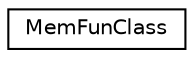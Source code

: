 digraph "Graphical Class Hierarchy"
{
  edge [fontname="Helvetica",fontsize="10",labelfontname="Helvetica",labelfontsize="10"];
  node [fontname="Helvetica",fontsize="10",shape=record];
  rankdir="LR";
  Node0 [label="MemFunClass",height=0.2,width=0.4,color="black", fillcolor="white", style="filled",URL="$class_mem_fun_class.html"];
}
